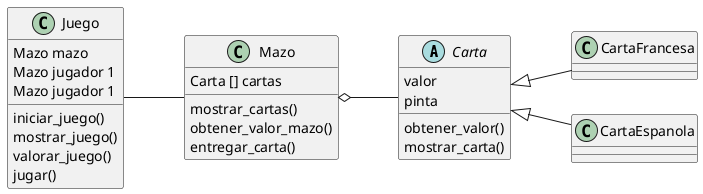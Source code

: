 @startuml
left to right direction 

abstract Carta 
Carta <|-- CartaFrancesa
Carta <|-- CartaEspanola
Mazo o-- Carta
Juego -- Mazo 

Juego : iniciar_juego()
Juego : mostrar_juego()
Juego : valorar_juego()
Juego : jugar()
Juego : Mazo mazo 
Juego : Mazo jugador 1 
Juego : Mazo jugador 1 


Carta : valor 
Carta : pinta 
Carta : obtener_valor()
Carta : mostrar_carta()


Mazo : Carta [] cartas 
Mazo : mostrar_cartas() 
Mazo : obtener_valor_mazo()
Mazo : entregar_carta()



@enduml